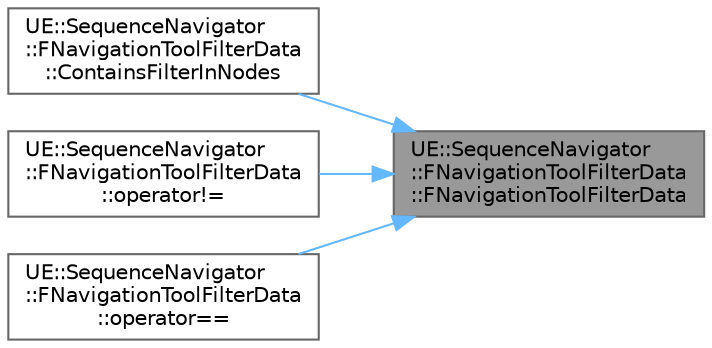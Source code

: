 digraph "UE::SequenceNavigator::FNavigationToolFilterData::FNavigationToolFilterData"
{
 // INTERACTIVE_SVG=YES
 // LATEX_PDF_SIZE
  bgcolor="transparent";
  edge [fontname=Helvetica,fontsize=10,labelfontname=Helvetica,labelfontsize=10];
  node [fontname=Helvetica,fontsize=10,shape=box,height=0.2,width=0.4];
  rankdir="RL";
  Node1 [id="Node000001",label="UE::SequenceNavigator\l::FNavigationToolFilterData\l::FNavigationToolFilterData",height=0.2,width=0.4,color="gray40", fillcolor="grey60", style="filled", fontcolor="black",tooltip=" "];
  Node1 -> Node2 [id="edge1_Node000001_Node000002",dir="back",color="steelblue1",style="solid",tooltip=" "];
  Node2 [id="Node000002",label="UE::SequenceNavigator\l::FNavigationToolFilterData\l::ContainsFilterInNodes",height=0.2,width=0.4,color="grey40", fillcolor="white", style="filled",URL="$d8/d97/structUE_1_1SequenceNavigator_1_1FNavigationToolFilterData.html#a7f84b7ca722d35538c1275910e97a259",tooltip=" "];
  Node1 -> Node3 [id="edge2_Node000001_Node000003",dir="back",color="steelblue1",style="solid",tooltip=" "];
  Node3 [id="Node000003",label="UE::SequenceNavigator\l::FNavigationToolFilterData\l::operator!=",height=0.2,width=0.4,color="grey40", fillcolor="white", style="filled",URL="$d8/d97/structUE_1_1SequenceNavigator_1_1FNavigationToolFilterData.html#ae96c2c3553c0b6b6c0905128815ef68e",tooltip=" "];
  Node1 -> Node4 [id="edge3_Node000001_Node000004",dir="back",color="steelblue1",style="solid",tooltip=" "];
  Node4 [id="Node000004",label="UE::SequenceNavigator\l::FNavigationToolFilterData\l::operator==",height=0.2,width=0.4,color="grey40", fillcolor="white", style="filled",URL="$d8/d97/structUE_1_1SequenceNavigator_1_1FNavigationToolFilterData.html#a31c60ae58aaa83e8692648c5c21e54eb",tooltip=" "];
}
